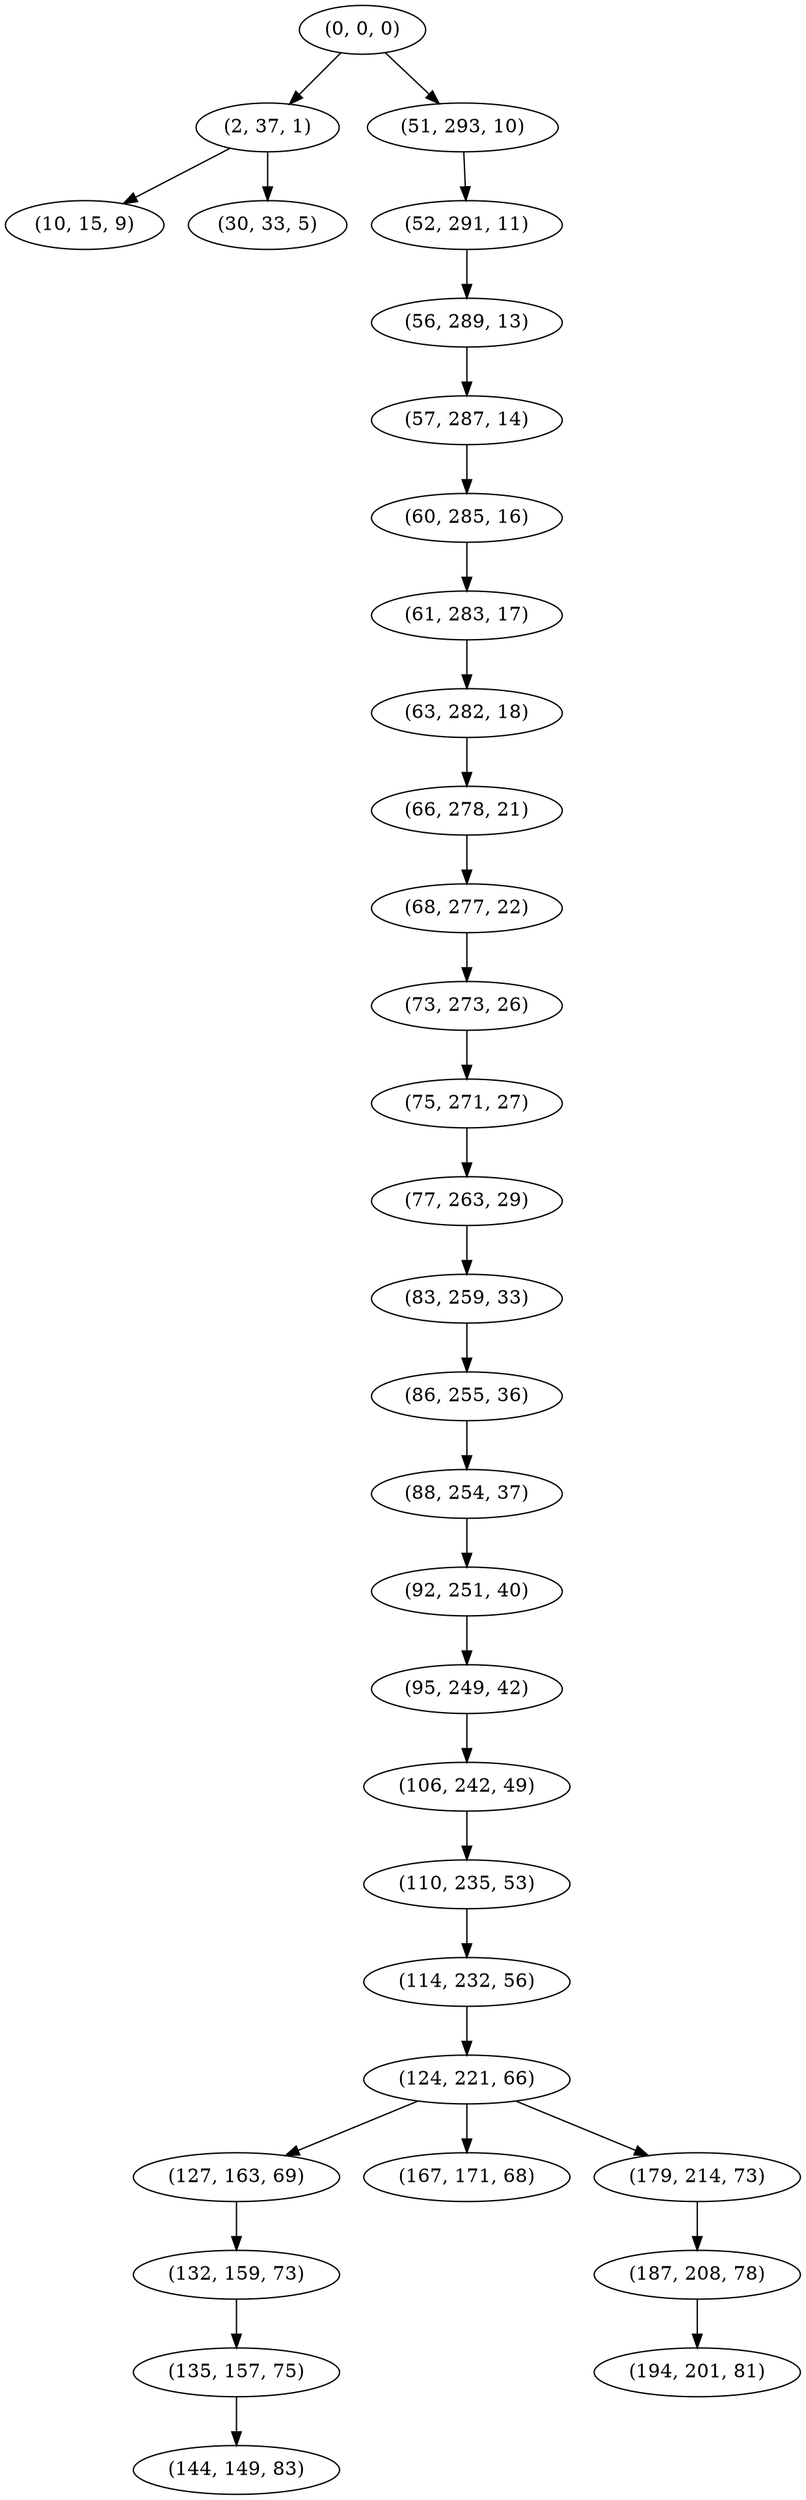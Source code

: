 digraph tree {
    "(0, 0, 0)";
    "(2, 37, 1)";
    "(10, 15, 9)";
    "(30, 33, 5)";
    "(51, 293, 10)";
    "(52, 291, 11)";
    "(56, 289, 13)";
    "(57, 287, 14)";
    "(60, 285, 16)";
    "(61, 283, 17)";
    "(63, 282, 18)";
    "(66, 278, 21)";
    "(68, 277, 22)";
    "(73, 273, 26)";
    "(75, 271, 27)";
    "(77, 263, 29)";
    "(83, 259, 33)";
    "(86, 255, 36)";
    "(88, 254, 37)";
    "(92, 251, 40)";
    "(95, 249, 42)";
    "(106, 242, 49)";
    "(110, 235, 53)";
    "(114, 232, 56)";
    "(124, 221, 66)";
    "(127, 163, 69)";
    "(132, 159, 73)";
    "(135, 157, 75)";
    "(144, 149, 83)";
    "(167, 171, 68)";
    "(179, 214, 73)";
    "(187, 208, 78)";
    "(194, 201, 81)";
    "(0, 0, 0)" -> "(2, 37, 1)";
    "(0, 0, 0)" -> "(51, 293, 10)";
    "(2, 37, 1)" -> "(10, 15, 9)";
    "(2, 37, 1)" -> "(30, 33, 5)";
    "(51, 293, 10)" -> "(52, 291, 11)";
    "(52, 291, 11)" -> "(56, 289, 13)";
    "(56, 289, 13)" -> "(57, 287, 14)";
    "(57, 287, 14)" -> "(60, 285, 16)";
    "(60, 285, 16)" -> "(61, 283, 17)";
    "(61, 283, 17)" -> "(63, 282, 18)";
    "(63, 282, 18)" -> "(66, 278, 21)";
    "(66, 278, 21)" -> "(68, 277, 22)";
    "(68, 277, 22)" -> "(73, 273, 26)";
    "(73, 273, 26)" -> "(75, 271, 27)";
    "(75, 271, 27)" -> "(77, 263, 29)";
    "(77, 263, 29)" -> "(83, 259, 33)";
    "(83, 259, 33)" -> "(86, 255, 36)";
    "(86, 255, 36)" -> "(88, 254, 37)";
    "(88, 254, 37)" -> "(92, 251, 40)";
    "(92, 251, 40)" -> "(95, 249, 42)";
    "(95, 249, 42)" -> "(106, 242, 49)";
    "(106, 242, 49)" -> "(110, 235, 53)";
    "(110, 235, 53)" -> "(114, 232, 56)";
    "(114, 232, 56)" -> "(124, 221, 66)";
    "(124, 221, 66)" -> "(127, 163, 69)";
    "(124, 221, 66)" -> "(167, 171, 68)";
    "(124, 221, 66)" -> "(179, 214, 73)";
    "(127, 163, 69)" -> "(132, 159, 73)";
    "(132, 159, 73)" -> "(135, 157, 75)";
    "(135, 157, 75)" -> "(144, 149, 83)";
    "(179, 214, 73)" -> "(187, 208, 78)";
    "(187, 208, 78)" -> "(194, 201, 81)";
}
